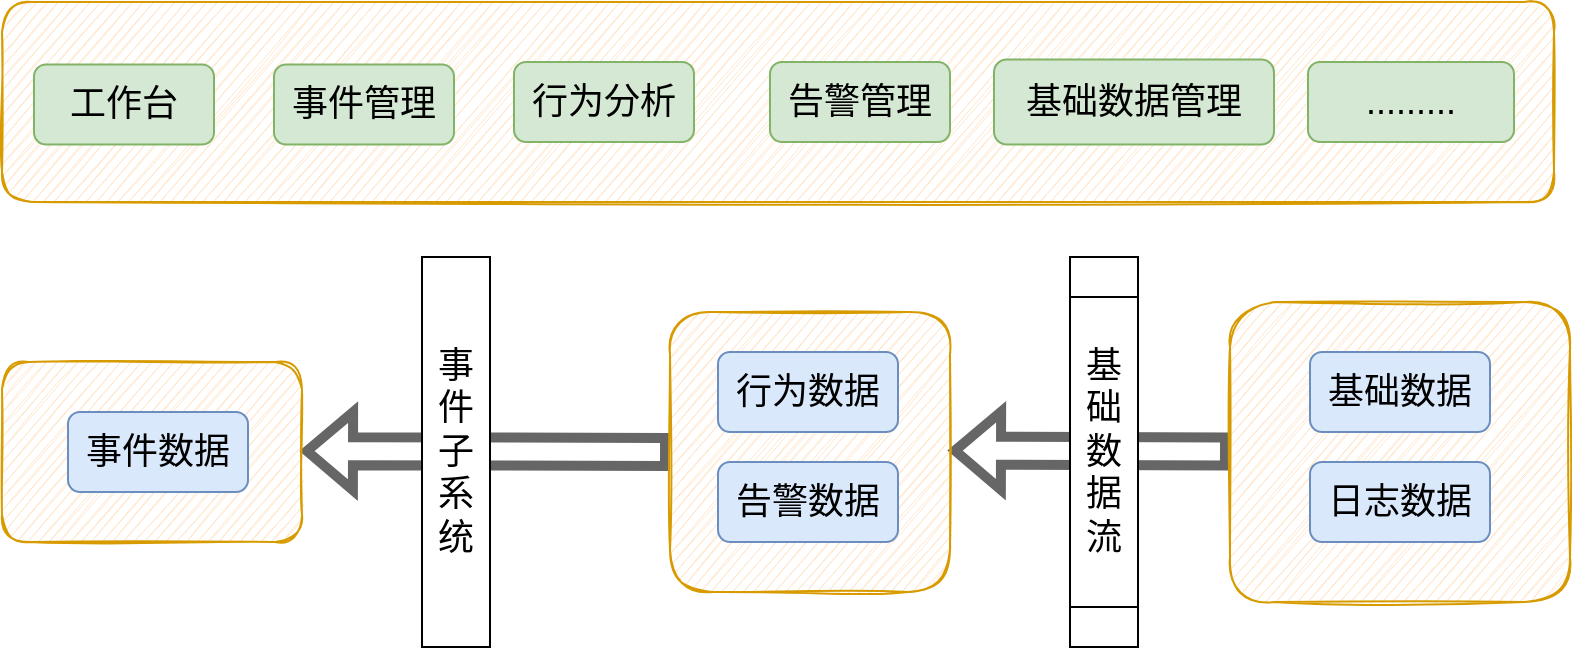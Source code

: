<mxfile version="20.3.5" type="github">
  <diagram id="bDW9Lk7xrVFcvDJK0EVz" name="第 1 页">
    <mxGraphModel dx="1117" dy="623" grid="1" gridSize="10" guides="1" tooltips="1" connect="1" arrows="1" fold="1" page="1" pageScale="1" pageWidth="827" pageHeight="1169" math="0" shadow="0">
      <root>
        <mxCell id="0" />
        <mxCell id="1" parent="0" />
        <mxCell id="GkWrWUPYmE8BuJb_lV14-42" value="" style="shape=flexArrow;endArrow=classic;html=1;rounded=0;strokeColor=#666666;strokeWidth=5;fontSize=18;exitX=0;exitY=0.5;exitDx=0;exitDy=0;" edge="1" parent="1">
          <mxGeometry width="50" height="50" relative="1" as="geometry">
            <mxPoint x="648" y="424.79" as="sourcePoint" />
            <mxPoint x="508" y="424.29" as="targetPoint" />
          </mxGeometry>
        </mxCell>
        <mxCell id="GkWrWUPYmE8BuJb_lV14-36" value="" style="shape=flexArrow;endArrow=classic;html=1;rounded=0;strokeColor=#666666;strokeWidth=5;fontSize=18;exitX=0;exitY=0.5;exitDx=0;exitDy=0;" edge="1" parent="1" source="GkWrWUPYmE8BuJb_lV14-8">
          <mxGeometry width="50" height="50" relative="1" as="geometry">
            <mxPoint x="294" y="424.5" as="sourcePoint" />
            <mxPoint x="184" y="424.5" as="targetPoint" />
          </mxGeometry>
        </mxCell>
        <mxCell id="GkWrWUPYmE8BuJb_lV14-28" value="" style="rounded=1;whiteSpace=wrap;html=1;fillColor=#ffe6cc;strokeColor=#d79b00;shadow=0;gradientColor=none;glass=0;sketch=1;" vertex="1" parent="1">
          <mxGeometry x="34" y="380" width="150" height="90" as="geometry" />
        </mxCell>
        <mxCell id="GkWrWUPYmE8BuJb_lV14-1" value="" style="rounded=1;whiteSpace=wrap;html=1;fillColor=#ffe6cc;strokeColor=#d79b00;shadow=0;gradientColor=none;glass=0;sketch=1;" vertex="1" parent="1">
          <mxGeometry x="34" y="200" width="776" height="100" as="geometry" />
        </mxCell>
        <mxCell id="GkWrWUPYmE8BuJb_lV14-5" value="&lt;font style=&quot;font-size: 18px;&quot;&gt;基础数据管理&lt;/font&gt;" style="rounded=1;whiteSpace=wrap;html=1;fillColor=#d5e8d4;strokeColor=#82b366;" vertex="1" parent="1">
          <mxGeometry x="530" y="228.75" width="140" height="42.5" as="geometry" />
        </mxCell>
        <mxCell id="GkWrWUPYmE8BuJb_lV14-6" value="&lt;font style=&quot;font-size: 18px;&quot;&gt;告警管理&lt;/font&gt;" style="rounded=1;whiteSpace=wrap;html=1;fillColor=#d5e8d4;strokeColor=#82b366;" vertex="1" parent="1">
          <mxGeometry x="418" y="230" width="90" height="40" as="geometry" />
        </mxCell>
        <mxCell id="GkWrWUPYmE8BuJb_lV14-8" value="" style="rounded=1;whiteSpace=wrap;html=1;fillColor=#ffe6cc;strokeColor=#d79b00;shadow=0;gradientColor=none;glass=0;sketch=1;" vertex="1" parent="1">
          <mxGeometry x="368" y="355" width="140" height="140" as="geometry" />
        </mxCell>
        <mxCell id="GkWrWUPYmE8BuJb_lV14-22" value="&lt;span style=&quot;font-size: 18px;&quot;&gt;行为数据&lt;/span&gt;" style="rounded=1;whiteSpace=wrap;html=1;fillColor=#dae8fc;strokeColor=#6c8ebf;" vertex="1" parent="1">
          <mxGeometry x="392" y="375" width="90" height="40" as="geometry" />
        </mxCell>
        <mxCell id="GkWrWUPYmE8BuJb_lV14-23" value="&lt;span style=&quot;font-size: 18px;&quot;&gt;告警数据&lt;/span&gt;" style="rounded=1;whiteSpace=wrap;html=1;fillColor=#dae8fc;strokeColor=#6c8ebf;" vertex="1" parent="1">
          <mxGeometry x="392" y="430" width="90" height="40" as="geometry" />
        </mxCell>
        <mxCell id="GkWrWUPYmE8BuJb_lV14-24" value="&lt;span style=&quot;font-size: 18px;&quot;&gt;事件数据&lt;/span&gt;" style="rounded=1;whiteSpace=wrap;html=1;fillColor=#dae8fc;strokeColor=#6c8ebf;" vertex="1" parent="1">
          <mxGeometry x="67" y="405" width="90" height="40" as="geometry" />
        </mxCell>
        <mxCell id="GkWrWUPYmE8BuJb_lV14-29" value="基础数据流" style="shape=process;whiteSpace=wrap;html=1;backgroundOutline=1;shadow=0;glass=0;sketch=0;fontSize=18;gradientColor=none;direction=south;" vertex="1" parent="1">
          <mxGeometry x="568" y="327.5" width="34" height="195" as="geometry" />
        </mxCell>
        <mxCell id="GkWrWUPYmE8BuJb_lV14-34" value="事件子系统" style="shape=process;whiteSpace=wrap;html=1;backgroundOutline=1;shadow=0;glass=0;sketch=0;fontSize=18;gradientColor=none;direction=south;size=0;" vertex="1" parent="1">
          <mxGeometry x="244" y="327.5" width="34" height="195" as="geometry" />
        </mxCell>
        <mxCell id="GkWrWUPYmE8BuJb_lV14-38" value="" style="rounded=1;whiteSpace=wrap;html=1;fillColor=#ffe6cc;strokeColor=#d79b00;shadow=0;gradientColor=none;glass=0;sketch=1;" vertex="1" parent="1">
          <mxGeometry x="648" y="350" width="170" height="150" as="geometry" />
        </mxCell>
        <mxCell id="GkWrWUPYmE8BuJb_lV14-39" value="&lt;span style=&quot;font-size: 18px;&quot;&gt;基础数据&lt;/span&gt;" style="rounded=1;whiteSpace=wrap;html=1;fillColor=#dae8fc;strokeColor=#6c8ebf;" vertex="1" parent="1">
          <mxGeometry x="688" y="375" width="90" height="40" as="geometry" />
        </mxCell>
        <mxCell id="GkWrWUPYmE8BuJb_lV14-43" value="&lt;span style=&quot;font-size: 18px;&quot;&gt;日志数据&lt;/span&gt;" style="rounded=1;whiteSpace=wrap;html=1;fillColor=#dae8fc;strokeColor=#6c8ebf;" vertex="1" parent="1">
          <mxGeometry x="688" y="430" width="90" height="40" as="geometry" />
        </mxCell>
        <mxCell id="GkWrWUPYmE8BuJb_lV14-45" value="&lt;font style=&quot;font-size: 18px;&quot;&gt;.........&lt;/font&gt;" style="rounded=1;whiteSpace=wrap;html=1;fillColor=#d5e8d4;strokeColor=#82b366;" vertex="1" parent="1">
          <mxGeometry x="687" y="230" width="103" height="40" as="geometry" />
        </mxCell>
        <mxCell id="GkWrWUPYmE8BuJb_lV14-46" value="&lt;span style=&quot;font-size: 18px;&quot;&gt;行为分析&lt;/span&gt;" style="rounded=1;whiteSpace=wrap;html=1;fillColor=#d5e8d4;strokeColor=#82b366;" vertex="1" parent="1">
          <mxGeometry x="290" y="230" width="90" height="40" as="geometry" />
        </mxCell>
        <mxCell id="GkWrWUPYmE8BuJb_lV14-47" value="&lt;span style=&quot;font-size: 18px;&quot;&gt;事件管理&lt;/span&gt;" style="rounded=1;whiteSpace=wrap;html=1;fillColor=#d5e8d4;strokeColor=#82b366;" vertex="1" parent="1">
          <mxGeometry x="170" y="231.25" width="90" height="40" as="geometry" />
        </mxCell>
        <mxCell id="GkWrWUPYmE8BuJb_lV14-48" value="&lt;span style=&quot;font-size: 18px;&quot;&gt;工作台&lt;/span&gt;" style="rounded=1;whiteSpace=wrap;html=1;fillColor=#d5e8d4;strokeColor=#82b366;" vertex="1" parent="1">
          <mxGeometry x="50" y="231.25" width="90" height="40" as="geometry" />
        </mxCell>
      </root>
    </mxGraphModel>
  </diagram>
</mxfile>

